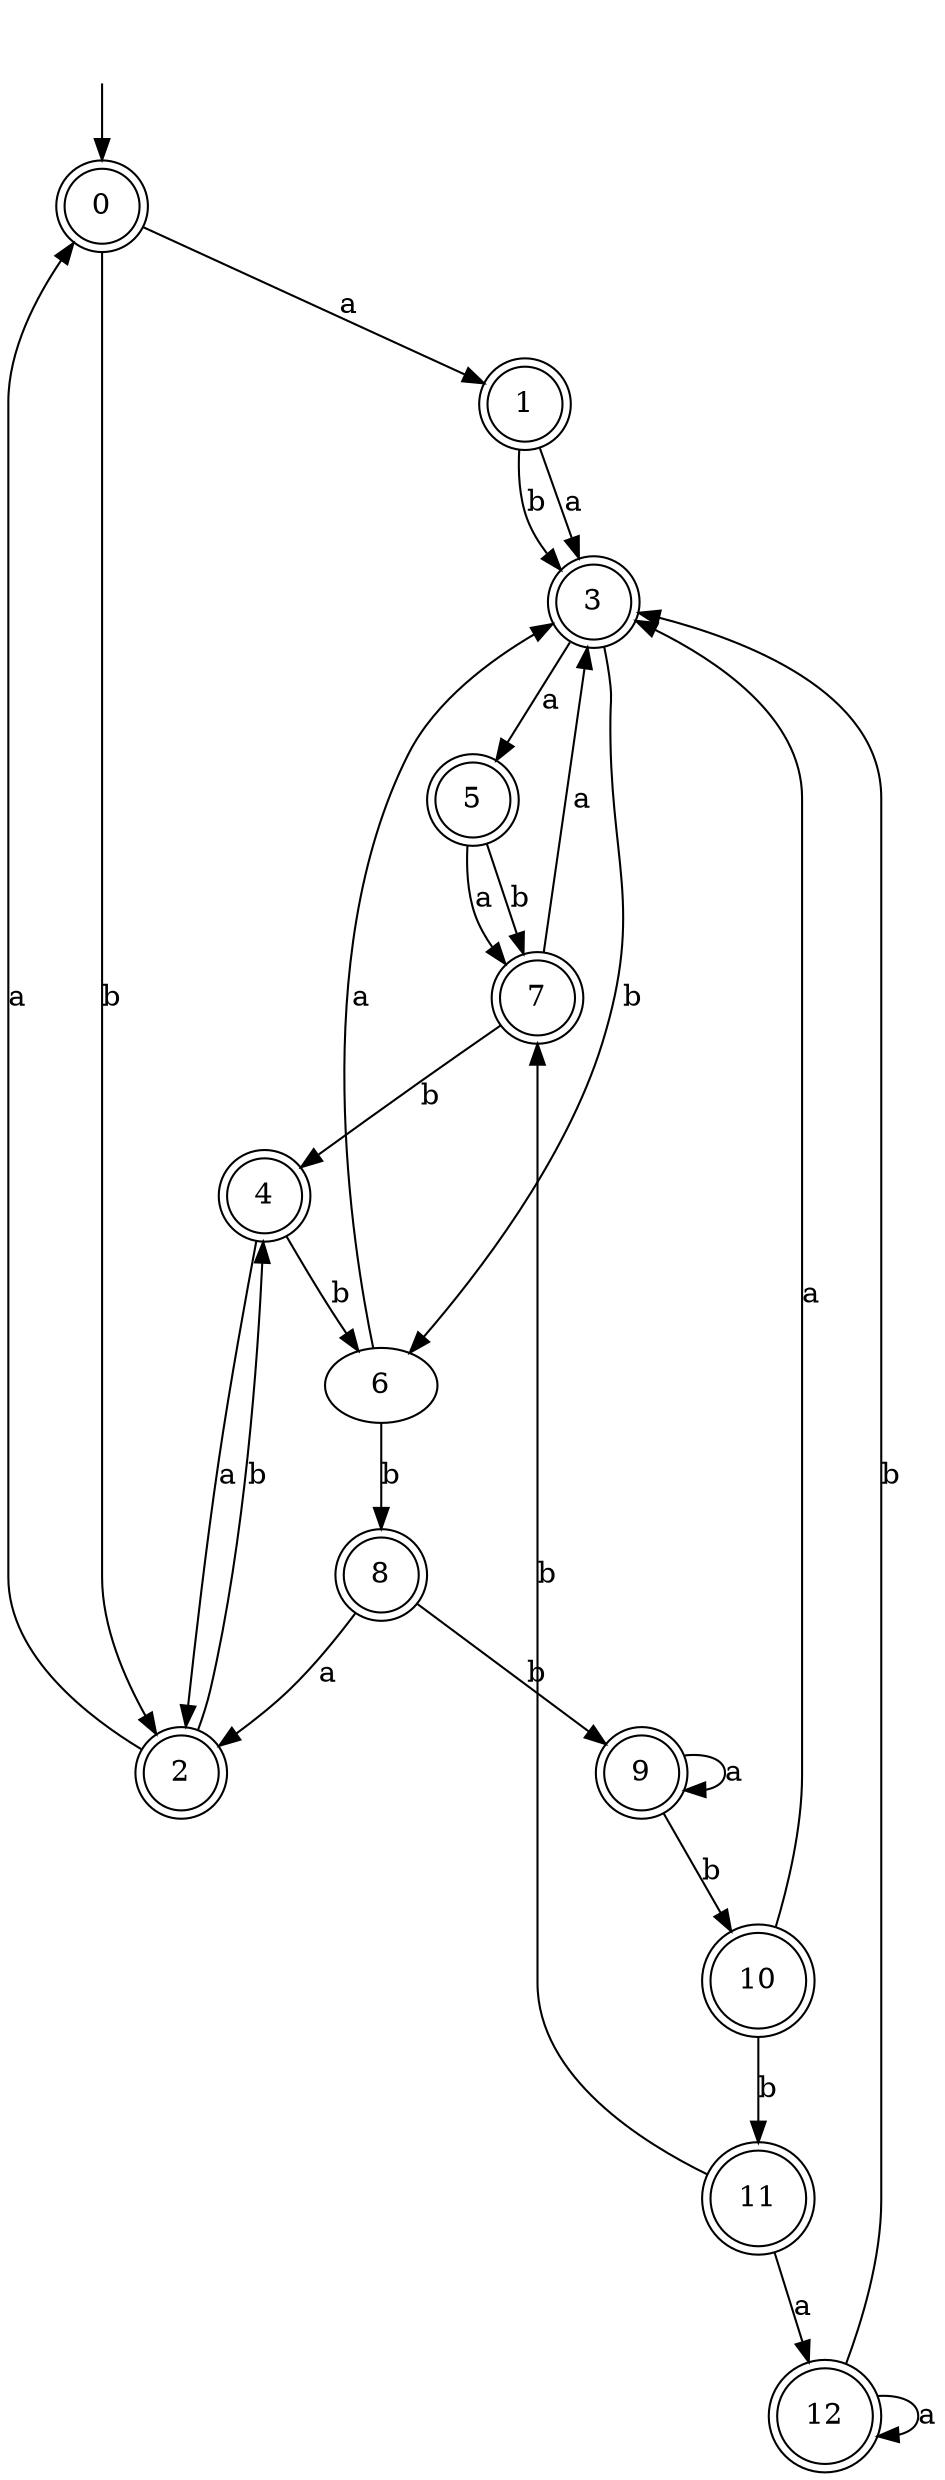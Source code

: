 digraph RandomDFA {
  __start0 [label="", shape=none];
  __start0 -> 0 [label=""];
  0 [shape=circle] [shape=doublecircle]
  0 -> 1 [label="a"]
  0 -> 2 [label="b"]
  1 [shape=doublecircle]
  1 -> 3 [label="a"]
  1 -> 3 [label="b"]
  2 [shape=doublecircle]
  2 -> 0 [label="a"]
  2 -> 4 [label="b"]
  3 [shape=doublecircle]
  3 -> 5 [label="a"]
  3 -> 6 [label="b"]
  4 [shape=doublecircle]
  4 -> 2 [label="a"]
  4 -> 6 [label="b"]
  5 [shape=doublecircle]
  5 -> 7 [label="a"]
  5 -> 7 [label="b"]
  6
  6 -> 3 [label="a"]
  6 -> 8 [label="b"]
  7 [shape=doublecircle]
  7 -> 3 [label="a"]
  7 -> 4 [label="b"]
  8 [shape=doublecircle]
  8 -> 2 [label="a"]
  8 -> 9 [label="b"]
  9 [shape=doublecircle]
  9 -> 9 [label="a"]
  9 -> 10 [label="b"]
  10 [shape=doublecircle]
  10 -> 3 [label="a"]
  10 -> 11 [label="b"]
  11 [shape=doublecircle]
  11 -> 12 [label="a"]
  11 -> 7 [label="b"]
  12 [shape=doublecircle]
  12 -> 12 [label="a"]
  12 -> 3 [label="b"]
}

